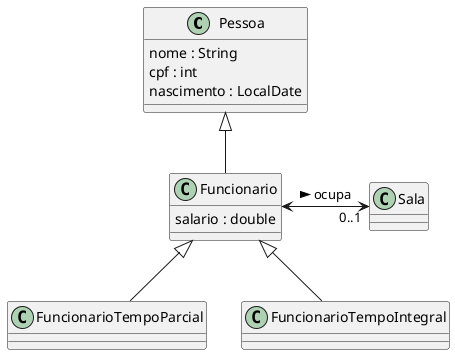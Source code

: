 
    
    @startuml diagrama
    Pessoa <|-- Funcionario
    Funcionario <|-- FuncionarioTempoParcial
    Funcionario <|-- FuncionarioTempoIntegral
    Funcionario <-> "0..1" Sala : ocupa >
    
   
    class Funcionario{
        salario : double
    }

    class Pessoa {

        nome : String
        cpf : int
        nascimento : LocalDate
    }



    @enduml